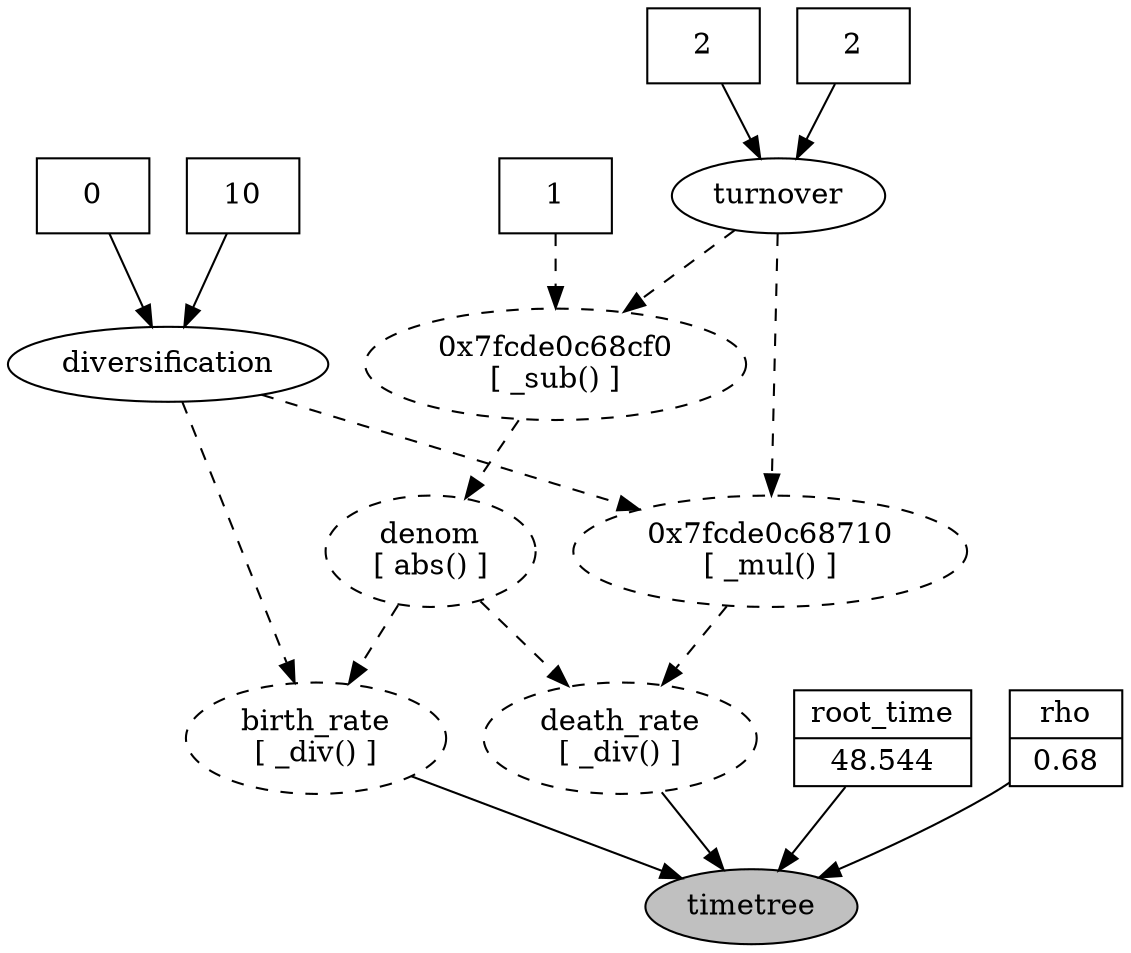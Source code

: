 digraph REVDAG {
   n_0x7fcde0c68590 [shape=box, style=filled, fillcolor=white, label="10"]
   n_0x7fcde0c68620 [shape=box, style=filled, fillcolor=white, label="0"]
   n_diversification [shape=oval, style=filled, fillcolor=white, label="diversification"]
   n_denom [shape=oval, style="dashed,filled", fillcolor=white, label="denom\n[ abs() ]"]
   n_0x7fcde0c68cf0 [shape=oval, style="dashed,filled", fillcolor=white, label="0x7fcde0c68cf0\n[ _sub() ]"]
   n_0x7fcde0c68fb0 [shape=box, style=filled, fillcolor=white, label="1"]
   n_turnover [shape=oval, style=filled, fillcolor=white, label="turnover"]
   n_0x7fcde0c68b70 [shape=box, style=filled, fillcolor=white, label="2"]
   n_0x7fcde0c68c00 [shape=box, style=filled, fillcolor=white, label="2"]
   n_0x7fcde0c68710 [shape=oval, style="dashed,filled", fillcolor=white, label="0x7fcde0c68710\n[ _mul() ]"]
   n_death_rate [shape=oval, style="dashed,filled", fillcolor=white, label="death_rate\n[ _div() ]"]
   n_timetree [shape=oval, style=filled, fillcolor=gray, label="timetree"]
   n_birth_rate [shape=oval, style="dashed,filled", fillcolor=white, label="birth_rate\n[ _div() ]"]
   n_root_time [shape=record, style=filled, fillcolor=white, label="{root_time|48.544}"]
   n_rho [shape=record, style=filled, fillcolor=white, label="{rho|0.68}"]
   n_0x7fcde0c68590 -> n_diversification
   n_0x7fcde0c68620 -> n_diversification
   n_diversification -> n_0x7fcde0c68710[style=dashed]
   n_diversification -> n_birth_rate[style=dashed]
   n_denom -> n_death_rate[style=dashed]
   n_denom -> n_birth_rate[style=dashed]
   n_0x7fcde0c68cf0 -> n_denom[style=dashed]
   n_0x7fcde0c68fb0 -> n_0x7fcde0c68cf0[style=dashed]
   n_turnover -> n_0x7fcde0c68710[style=dashed]
   n_turnover -> n_0x7fcde0c68cf0[style=dashed]
   n_0x7fcde0c68b70 -> n_turnover
   n_0x7fcde0c68c00 -> n_turnover
   n_0x7fcde0c68710 -> n_death_rate[style=dashed]
   n_death_rate -> n_timetree
   n_birth_rate -> n_timetree
   n_root_time -> n_timetree
   n_rho -> n_timetree
}